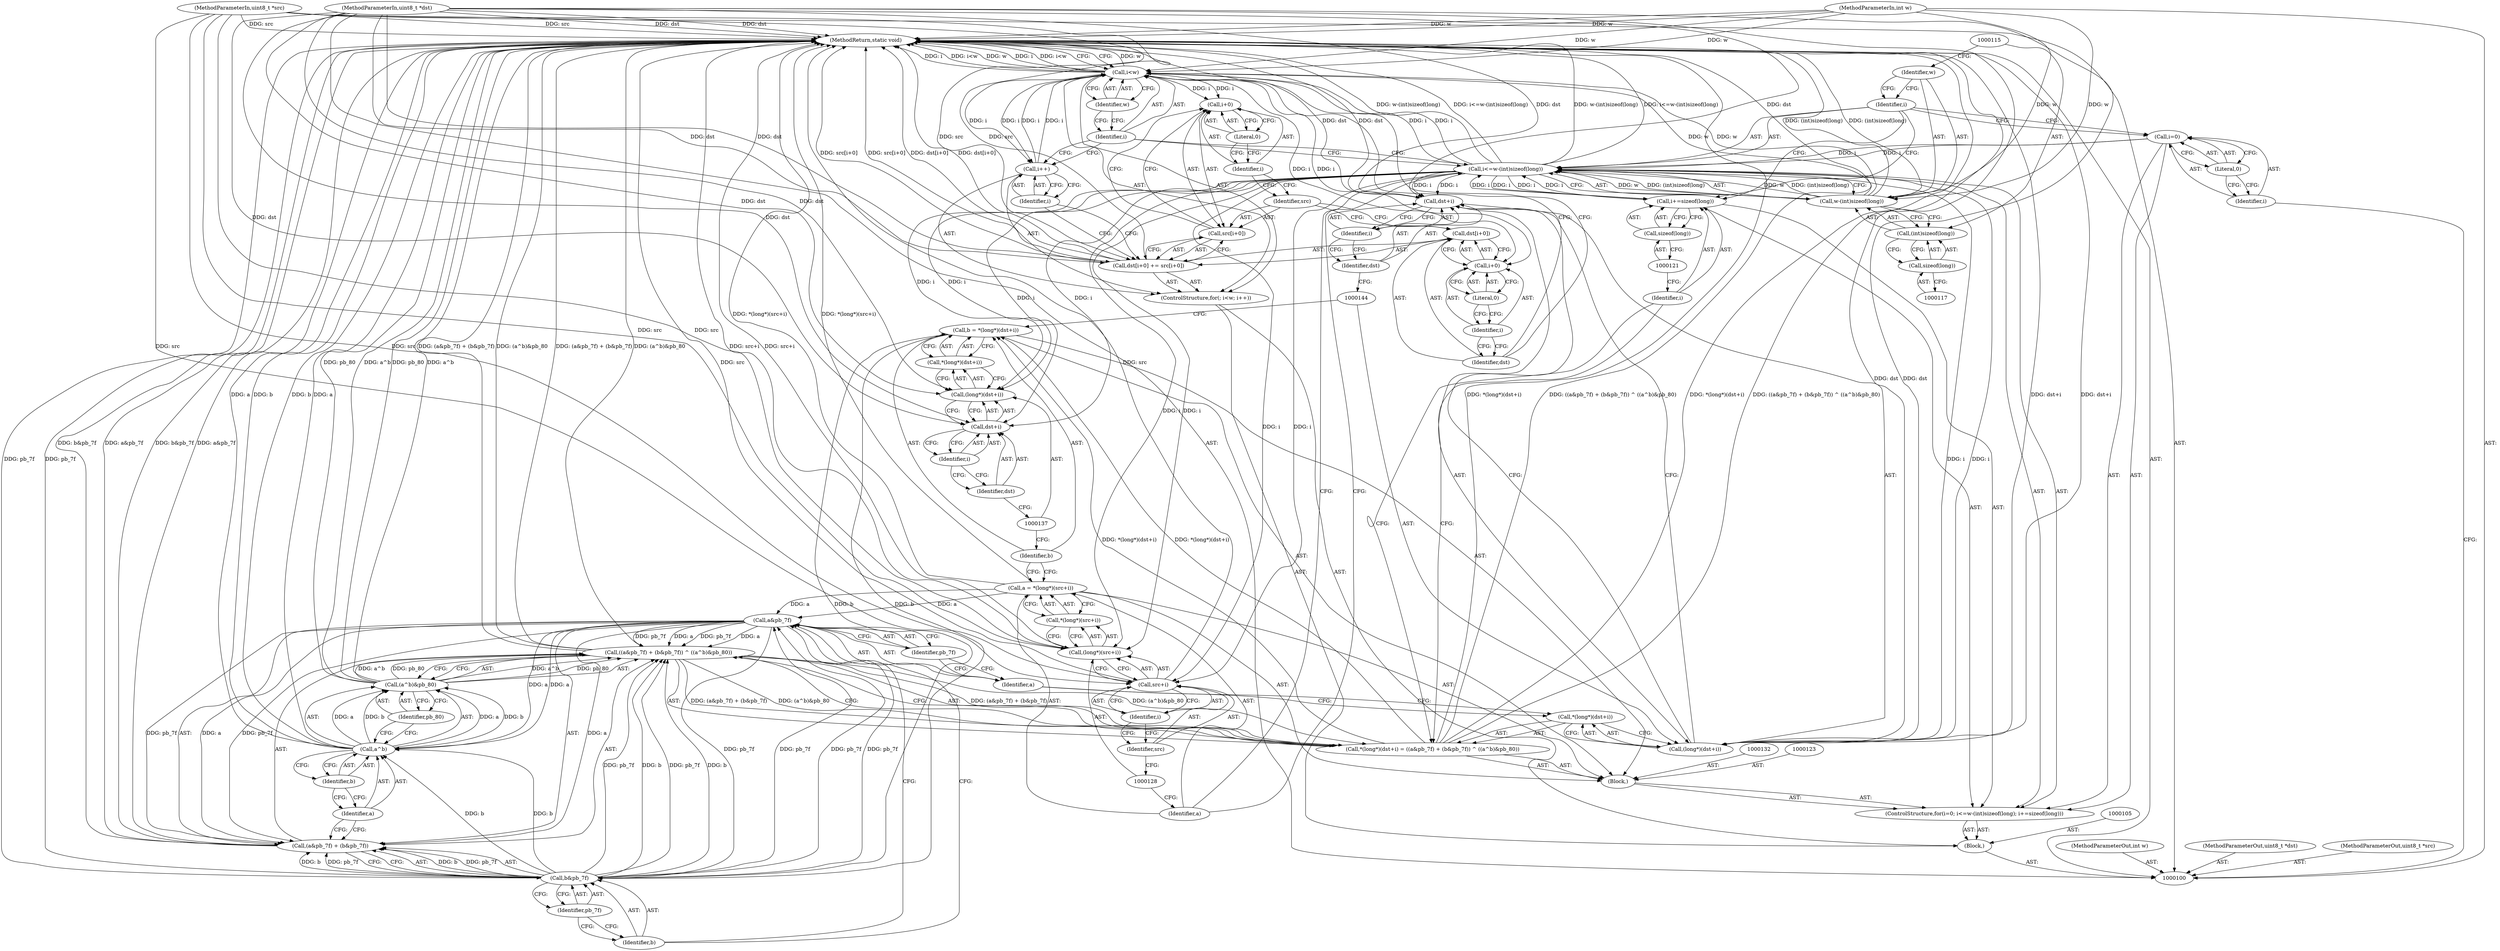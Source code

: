 digraph "0_FFmpeg_454a11a1c9c686c78aa97954306fb63453299760" {
"1000178" [label="(MethodReturn,static void)"];
"1000101" [label="(MethodParameterIn,uint8_t *dst)"];
"1000248" [label="(MethodParameterOut,uint8_t *dst)"];
"1000102" [label="(MethodParameterIn,uint8_t *src)"];
"1000249" [label="(MethodParameterOut,uint8_t *src)"];
"1000103" [label="(MethodParameterIn,int w)"];
"1000250" [label="(MethodParameterOut,int w)"];
"1000104" [label="(Block,)"];
"1000109" [label="(Literal,0)"];
"1000110" [label="(Call,i<=w-(int)sizeof(long))"];
"1000111" [label="(Identifier,i)"];
"1000112" [label="(Call,w-(int)sizeof(long))"];
"1000113" [label="(Identifier,w)"];
"1000114" [label="(Call,(int)sizeof(long))"];
"1000116" [label="(Call,sizeof(long))"];
"1000118" [label="(Call,i+=sizeof(long))"];
"1000119" [label="(Identifier,i)"];
"1000106" [label="(ControlStructure,for(i=0; i<=w-(int)sizeof(long); i+=sizeof(long)))"];
"1000120" [label="(Call,sizeof(long))"];
"1000107" [label="(Call,i=0)"];
"1000108" [label="(Identifier,i)"];
"1000124" [label="(Call,a = *(long*)(src+i))"];
"1000125" [label="(Identifier,a)"];
"1000126" [label="(Call,*(long*)(src+i))"];
"1000127" [label="(Call,(long*)(src+i))"];
"1000129" [label="(Call,src+i)"];
"1000130" [label="(Identifier,src)"];
"1000131" [label="(Identifier,i)"];
"1000133" [label="(Call,b = *(long*)(dst+i))"];
"1000134" [label="(Identifier,b)"];
"1000135" [label="(Call,*(long*)(dst+i))"];
"1000136" [label="(Call,(long*)(dst+i))"];
"1000138" [label="(Call,dst+i)"];
"1000139" [label="(Identifier,dst)"];
"1000140" [label="(Identifier,i)"];
"1000122" [label="(Block,)"];
"1000143" [label="(Call,(long*)(dst+i))"];
"1000145" [label="(Call,dst+i)"];
"1000146" [label="(Identifier,dst)"];
"1000147" [label="(Identifier,i)"];
"1000148" [label="(Call,((a&pb_7f) + (b&pb_7f)) ^ ((a^b)&pb_80))"];
"1000149" [label="(Call,(a&pb_7f) + (b&pb_7f))"];
"1000150" [label="(Call,a&pb_7f)"];
"1000151" [label="(Identifier,a)"];
"1000152" [label="(Identifier,pb_7f)"];
"1000153" [label="(Call,b&pb_7f)"];
"1000154" [label="(Identifier,b)"];
"1000155" [label="(Identifier,pb_7f)"];
"1000156" [label="(Call,(a^b)&pb_80)"];
"1000157" [label="(Call,a^b)"];
"1000158" [label="(Identifier,a)"];
"1000159" [label="(Identifier,b)"];
"1000160" [label="(Identifier,pb_80)"];
"1000141" [label="(Call,*(long*)(dst+i) = ((a&pb_7f) + (b&pb_7f)) ^ ((a^b)&pb_80))"];
"1000142" [label="(Call,*(long*)(dst+i))"];
"1000162" [label="(Call,i<w)"];
"1000163" [label="(Identifier,i)"];
"1000164" [label="(Identifier,w)"];
"1000165" [label="(Call,i++)"];
"1000166" [label="(Identifier,i)"];
"1000161" [label="(ControlStructure,for(; i<w; i++))"];
"1000170" [label="(Call,i+0)"];
"1000171" [label="(Identifier,i)"];
"1000172" [label="(Literal,0)"];
"1000173" [label="(Call,src[i+0])"];
"1000174" [label="(Identifier,src)"];
"1000175" [label="(Call,i+0)"];
"1000176" [label="(Identifier,i)"];
"1000177" [label="(Literal,0)"];
"1000167" [label="(Call,dst[i+0] += src[i+0])"];
"1000168" [label="(Call,dst[i+0])"];
"1000169" [label="(Identifier,dst)"];
"1000178" -> "1000100"  [label="AST: "];
"1000178" -> "1000162"  [label="CFG: "];
"1000157" -> "1000178"  [label="DDG: b"];
"1000157" -> "1000178"  [label="DDG: a"];
"1000141" -> "1000178"  [label="DDG: *(long*)(dst+i)"];
"1000141" -> "1000178"  [label="DDG: ((a&pb_7f) + (b&pb_7f)) ^ ((a^b)&pb_80)"];
"1000156" -> "1000178"  [label="DDG: a^b"];
"1000156" -> "1000178"  [label="DDG: pb_80"];
"1000149" -> "1000178"  [label="DDG: a&pb_7f"];
"1000149" -> "1000178"  [label="DDG: b&pb_7f"];
"1000148" -> "1000178"  [label="DDG: (a^b)&pb_80"];
"1000148" -> "1000178"  [label="DDG: (a&pb_7f) + (b&pb_7f)"];
"1000167" -> "1000178"  [label="DDG: dst[i+0]"];
"1000167" -> "1000178"  [label="DDG: src[i+0]"];
"1000129" -> "1000178"  [label="DDG: src"];
"1000162" -> "1000178"  [label="DDG: w"];
"1000162" -> "1000178"  [label="DDG: i"];
"1000162" -> "1000178"  [label="DDG: i<w"];
"1000124" -> "1000178"  [label="DDG: *(long*)(src+i)"];
"1000112" -> "1000178"  [label="DDG: (int)sizeof(long)"];
"1000127" -> "1000178"  [label="DDG: src+i"];
"1000153" -> "1000178"  [label="DDG: pb_7f"];
"1000103" -> "1000178"  [label="DDG: w"];
"1000102" -> "1000178"  [label="DDG: src"];
"1000110" -> "1000178"  [label="DDG: w-(int)sizeof(long)"];
"1000110" -> "1000178"  [label="DDG: i<=w-(int)sizeof(long)"];
"1000101" -> "1000178"  [label="DDG: dst"];
"1000143" -> "1000178"  [label="DDG: dst+i"];
"1000145" -> "1000178"  [label="DDG: dst"];
"1000101" -> "1000100"  [label="AST: "];
"1000101" -> "1000178"  [label="DDG: dst"];
"1000101" -> "1000136"  [label="DDG: dst"];
"1000101" -> "1000138"  [label="DDG: dst"];
"1000101" -> "1000143"  [label="DDG: dst"];
"1000101" -> "1000145"  [label="DDG: dst"];
"1000101" -> "1000167"  [label="DDG: dst"];
"1000248" -> "1000100"  [label="AST: "];
"1000102" -> "1000100"  [label="AST: "];
"1000102" -> "1000178"  [label="DDG: src"];
"1000102" -> "1000127"  [label="DDG: src"];
"1000102" -> "1000129"  [label="DDG: src"];
"1000102" -> "1000167"  [label="DDG: src"];
"1000249" -> "1000100"  [label="AST: "];
"1000103" -> "1000100"  [label="AST: "];
"1000103" -> "1000178"  [label="DDG: w"];
"1000103" -> "1000112"  [label="DDG: w"];
"1000103" -> "1000162"  [label="DDG: w"];
"1000250" -> "1000100"  [label="AST: "];
"1000104" -> "1000100"  [label="AST: "];
"1000105" -> "1000104"  [label="AST: "];
"1000106" -> "1000104"  [label="AST: "];
"1000161" -> "1000104"  [label="AST: "];
"1000109" -> "1000107"  [label="AST: "];
"1000109" -> "1000108"  [label="CFG: "];
"1000107" -> "1000109"  [label="CFG: "];
"1000110" -> "1000106"  [label="AST: "];
"1000110" -> "1000112"  [label="CFG: "];
"1000111" -> "1000110"  [label="AST: "];
"1000112" -> "1000110"  [label="AST: "];
"1000125" -> "1000110"  [label="CFG: "];
"1000163" -> "1000110"  [label="CFG: "];
"1000110" -> "1000178"  [label="DDG: w-(int)sizeof(long)"];
"1000110" -> "1000178"  [label="DDG: i<=w-(int)sizeof(long)"];
"1000107" -> "1000110"  [label="DDG: i"];
"1000118" -> "1000110"  [label="DDG: i"];
"1000112" -> "1000110"  [label="DDG: w"];
"1000112" -> "1000110"  [label="DDG: (int)sizeof(long)"];
"1000110" -> "1000118"  [label="DDG: i"];
"1000110" -> "1000127"  [label="DDG: i"];
"1000110" -> "1000129"  [label="DDG: i"];
"1000110" -> "1000136"  [label="DDG: i"];
"1000110" -> "1000138"  [label="DDG: i"];
"1000110" -> "1000143"  [label="DDG: i"];
"1000110" -> "1000145"  [label="DDG: i"];
"1000110" -> "1000162"  [label="DDG: i"];
"1000111" -> "1000110"  [label="AST: "];
"1000111" -> "1000107"  [label="CFG: "];
"1000111" -> "1000118"  [label="CFG: "];
"1000113" -> "1000111"  [label="CFG: "];
"1000112" -> "1000110"  [label="AST: "];
"1000112" -> "1000114"  [label="CFG: "];
"1000113" -> "1000112"  [label="AST: "];
"1000114" -> "1000112"  [label="AST: "];
"1000110" -> "1000112"  [label="CFG: "];
"1000112" -> "1000178"  [label="DDG: (int)sizeof(long)"];
"1000112" -> "1000110"  [label="DDG: w"];
"1000112" -> "1000110"  [label="DDG: (int)sizeof(long)"];
"1000103" -> "1000112"  [label="DDG: w"];
"1000112" -> "1000162"  [label="DDG: w"];
"1000113" -> "1000112"  [label="AST: "];
"1000113" -> "1000111"  [label="CFG: "];
"1000115" -> "1000113"  [label="CFG: "];
"1000114" -> "1000112"  [label="AST: "];
"1000114" -> "1000116"  [label="CFG: "];
"1000115" -> "1000114"  [label="AST: "];
"1000116" -> "1000114"  [label="AST: "];
"1000112" -> "1000114"  [label="CFG: "];
"1000116" -> "1000114"  [label="AST: "];
"1000116" -> "1000117"  [label="CFG: "];
"1000117" -> "1000116"  [label="AST: "];
"1000114" -> "1000116"  [label="CFG: "];
"1000118" -> "1000106"  [label="AST: "];
"1000118" -> "1000120"  [label="CFG: "];
"1000119" -> "1000118"  [label="AST: "];
"1000120" -> "1000118"  [label="AST: "];
"1000111" -> "1000118"  [label="CFG: "];
"1000118" -> "1000110"  [label="DDG: i"];
"1000110" -> "1000118"  [label="DDG: i"];
"1000119" -> "1000118"  [label="AST: "];
"1000119" -> "1000141"  [label="CFG: "];
"1000121" -> "1000119"  [label="CFG: "];
"1000106" -> "1000104"  [label="AST: "];
"1000107" -> "1000106"  [label="AST: "];
"1000110" -> "1000106"  [label="AST: "];
"1000118" -> "1000106"  [label="AST: "];
"1000122" -> "1000106"  [label="AST: "];
"1000120" -> "1000118"  [label="AST: "];
"1000120" -> "1000121"  [label="CFG: "];
"1000121" -> "1000120"  [label="AST: "];
"1000118" -> "1000120"  [label="CFG: "];
"1000107" -> "1000106"  [label="AST: "];
"1000107" -> "1000109"  [label="CFG: "];
"1000108" -> "1000107"  [label="AST: "];
"1000109" -> "1000107"  [label="AST: "];
"1000111" -> "1000107"  [label="CFG: "];
"1000107" -> "1000110"  [label="DDG: i"];
"1000108" -> "1000107"  [label="AST: "];
"1000108" -> "1000100"  [label="CFG: "];
"1000109" -> "1000108"  [label="CFG: "];
"1000124" -> "1000122"  [label="AST: "];
"1000124" -> "1000126"  [label="CFG: "];
"1000125" -> "1000124"  [label="AST: "];
"1000126" -> "1000124"  [label="AST: "];
"1000134" -> "1000124"  [label="CFG: "];
"1000124" -> "1000178"  [label="DDG: *(long*)(src+i)"];
"1000124" -> "1000150"  [label="DDG: a"];
"1000125" -> "1000124"  [label="AST: "];
"1000125" -> "1000110"  [label="CFG: "];
"1000128" -> "1000125"  [label="CFG: "];
"1000126" -> "1000124"  [label="AST: "];
"1000126" -> "1000127"  [label="CFG: "];
"1000127" -> "1000126"  [label="AST: "];
"1000124" -> "1000126"  [label="CFG: "];
"1000127" -> "1000126"  [label="AST: "];
"1000127" -> "1000129"  [label="CFG: "];
"1000128" -> "1000127"  [label="AST: "];
"1000129" -> "1000127"  [label="AST: "];
"1000126" -> "1000127"  [label="CFG: "];
"1000127" -> "1000178"  [label="DDG: src+i"];
"1000102" -> "1000127"  [label="DDG: src"];
"1000110" -> "1000127"  [label="DDG: i"];
"1000129" -> "1000127"  [label="AST: "];
"1000129" -> "1000131"  [label="CFG: "];
"1000130" -> "1000129"  [label="AST: "];
"1000131" -> "1000129"  [label="AST: "];
"1000127" -> "1000129"  [label="CFG: "];
"1000129" -> "1000178"  [label="DDG: src"];
"1000102" -> "1000129"  [label="DDG: src"];
"1000110" -> "1000129"  [label="DDG: i"];
"1000130" -> "1000129"  [label="AST: "];
"1000130" -> "1000128"  [label="CFG: "];
"1000131" -> "1000130"  [label="CFG: "];
"1000131" -> "1000129"  [label="AST: "];
"1000131" -> "1000130"  [label="CFG: "];
"1000129" -> "1000131"  [label="CFG: "];
"1000133" -> "1000122"  [label="AST: "];
"1000133" -> "1000135"  [label="CFG: "];
"1000134" -> "1000133"  [label="AST: "];
"1000135" -> "1000133"  [label="AST: "];
"1000144" -> "1000133"  [label="CFG: "];
"1000141" -> "1000133"  [label="DDG: *(long*)(dst+i)"];
"1000133" -> "1000153"  [label="DDG: b"];
"1000134" -> "1000133"  [label="AST: "];
"1000134" -> "1000124"  [label="CFG: "];
"1000137" -> "1000134"  [label="CFG: "];
"1000135" -> "1000133"  [label="AST: "];
"1000135" -> "1000136"  [label="CFG: "];
"1000136" -> "1000135"  [label="AST: "];
"1000133" -> "1000135"  [label="CFG: "];
"1000136" -> "1000135"  [label="AST: "];
"1000136" -> "1000138"  [label="CFG: "];
"1000137" -> "1000136"  [label="AST: "];
"1000138" -> "1000136"  [label="AST: "];
"1000135" -> "1000136"  [label="CFG: "];
"1000101" -> "1000136"  [label="DDG: dst"];
"1000110" -> "1000136"  [label="DDG: i"];
"1000138" -> "1000136"  [label="AST: "];
"1000138" -> "1000140"  [label="CFG: "];
"1000139" -> "1000138"  [label="AST: "];
"1000140" -> "1000138"  [label="AST: "];
"1000136" -> "1000138"  [label="CFG: "];
"1000101" -> "1000138"  [label="DDG: dst"];
"1000110" -> "1000138"  [label="DDG: i"];
"1000139" -> "1000138"  [label="AST: "];
"1000139" -> "1000137"  [label="CFG: "];
"1000140" -> "1000139"  [label="CFG: "];
"1000140" -> "1000138"  [label="AST: "];
"1000140" -> "1000139"  [label="CFG: "];
"1000138" -> "1000140"  [label="CFG: "];
"1000122" -> "1000106"  [label="AST: "];
"1000123" -> "1000122"  [label="AST: "];
"1000124" -> "1000122"  [label="AST: "];
"1000132" -> "1000122"  [label="AST: "];
"1000133" -> "1000122"  [label="AST: "];
"1000141" -> "1000122"  [label="AST: "];
"1000143" -> "1000142"  [label="AST: "];
"1000143" -> "1000145"  [label="CFG: "];
"1000144" -> "1000143"  [label="AST: "];
"1000145" -> "1000143"  [label="AST: "];
"1000142" -> "1000143"  [label="CFG: "];
"1000143" -> "1000178"  [label="DDG: dst+i"];
"1000101" -> "1000143"  [label="DDG: dst"];
"1000110" -> "1000143"  [label="DDG: i"];
"1000145" -> "1000143"  [label="AST: "];
"1000145" -> "1000147"  [label="CFG: "];
"1000146" -> "1000145"  [label="AST: "];
"1000147" -> "1000145"  [label="AST: "];
"1000143" -> "1000145"  [label="CFG: "];
"1000145" -> "1000178"  [label="DDG: dst"];
"1000101" -> "1000145"  [label="DDG: dst"];
"1000110" -> "1000145"  [label="DDG: i"];
"1000146" -> "1000145"  [label="AST: "];
"1000146" -> "1000144"  [label="CFG: "];
"1000147" -> "1000146"  [label="CFG: "];
"1000147" -> "1000145"  [label="AST: "];
"1000147" -> "1000146"  [label="CFG: "];
"1000145" -> "1000147"  [label="CFG: "];
"1000148" -> "1000141"  [label="AST: "];
"1000148" -> "1000156"  [label="CFG: "];
"1000149" -> "1000148"  [label="AST: "];
"1000156" -> "1000148"  [label="AST: "];
"1000141" -> "1000148"  [label="CFG: "];
"1000148" -> "1000178"  [label="DDG: (a^b)&pb_80"];
"1000148" -> "1000178"  [label="DDG: (a&pb_7f) + (b&pb_7f)"];
"1000148" -> "1000141"  [label="DDG: (a&pb_7f) + (b&pb_7f)"];
"1000148" -> "1000141"  [label="DDG: (a^b)&pb_80"];
"1000150" -> "1000148"  [label="DDG: a"];
"1000150" -> "1000148"  [label="DDG: pb_7f"];
"1000153" -> "1000148"  [label="DDG: b"];
"1000153" -> "1000148"  [label="DDG: pb_7f"];
"1000156" -> "1000148"  [label="DDG: a^b"];
"1000156" -> "1000148"  [label="DDG: pb_80"];
"1000149" -> "1000148"  [label="AST: "];
"1000149" -> "1000153"  [label="CFG: "];
"1000150" -> "1000149"  [label="AST: "];
"1000153" -> "1000149"  [label="AST: "];
"1000158" -> "1000149"  [label="CFG: "];
"1000149" -> "1000178"  [label="DDG: a&pb_7f"];
"1000149" -> "1000178"  [label="DDG: b&pb_7f"];
"1000150" -> "1000149"  [label="DDG: a"];
"1000150" -> "1000149"  [label="DDG: pb_7f"];
"1000153" -> "1000149"  [label="DDG: b"];
"1000153" -> "1000149"  [label="DDG: pb_7f"];
"1000150" -> "1000149"  [label="AST: "];
"1000150" -> "1000152"  [label="CFG: "];
"1000151" -> "1000150"  [label="AST: "];
"1000152" -> "1000150"  [label="AST: "];
"1000154" -> "1000150"  [label="CFG: "];
"1000150" -> "1000148"  [label="DDG: a"];
"1000150" -> "1000148"  [label="DDG: pb_7f"];
"1000150" -> "1000149"  [label="DDG: a"];
"1000150" -> "1000149"  [label="DDG: pb_7f"];
"1000124" -> "1000150"  [label="DDG: a"];
"1000153" -> "1000150"  [label="DDG: pb_7f"];
"1000150" -> "1000153"  [label="DDG: pb_7f"];
"1000150" -> "1000157"  [label="DDG: a"];
"1000151" -> "1000150"  [label="AST: "];
"1000151" -> "1000142"  [label="CFG: "];
"1000152" -> "1000151"  [label="CFG: "];
"1000152" -> "1000150"  [label="AST: "];
"1000152" -> "1000151"  [label="CFG: "];
"1000150" -> "1000152"  [label="CFG: "];
"1000153" -> "1000149"  [label="AST: "];
"1000153" -> "1000155"  [label="CFG: "];
"1000154" -> "1000153"  [label="AST: "];
"1000155" -> "1000153"  [label="AST: "];
"1000149" -> "1000153"  [label="CFG: "];
"1000153" -> "1000178"  [label="DDG: pb_7f"];
"1000153" -> "1000148"  [label="DDG: b"];
"1000153" -> "1000148"  [label="DDG: pb_7f"];
"1000153" -> "1000150"  [label="DDG: pb_7f"];
"1000153" -> "1000149"  [label="DDG: b"];
"1000153" -> "1000149"  [label="DDG: pb_7f"];
"1000133" -> "1000153"  [label="DDG: b"];
"1000150" -> "1000153"  [label="DDG: pb_7f"];
"1000153" -> "1000157"  [label="DDG: b"];
"1000154" -> "1000153"  [label="AST: "];
"1000154" -> "1000150"  [label="CFG: "];
"1000155" -> "1000154"  [label="CFG: "];
"1000155" -> "1000153"  [label="AST: "];
"1000155" -> "1000154"  [label="CFG: "];
"1000153" -> "1000155"  [label="CFG: "];
"1000156" -> "1000148"  [label="AST: "];
"1000156" -> "1000160"  [label="CFG: "];
"1000157" -> "1000156"  [label="AST: "];
"1000160" -> "1000156"  [label="AST: "];
"1000148" -> "1000156"  [label="CFG: "];
"1000156" -> "1000178"  [label="DDG: a^b"];
"1000156" -> "1000178"  [label="DDG: pb_80"];
"1000156" -> "1000148"  [label="DDG: a^b"];
"1000156" -> "1000148"  [label="DDG: pb_80"];
"1000157" -> "1000156"  [label="DDG: a"];
"1000157" -> "1000156"  [label="DDG: b"];
"1000157" -> "1000156"  [label="AST: "];
"1000157" -> "1000159"  [label="CFG: "];
"1000158" -> "1000157"  [label="AST: "];
"1000159" -> "1000157"  [label="AST: "];
"1000160" -> "1000157"  [label="CFG: "];
"1000157" -> "1000178"  [label="DDG: b"];
"1000157" -> "1000178"  [label="DDG: a"];
"1000157" -> "1000156"  [label="DDG: a"];
"1000157" -> "1000156"  [label="DDG: b"];
"1000150" -> "1000157"  [label="DDG: a"];
"1000153" -> "1000157"  [label="DDG: b"];
"1000158" -> "1000157"  [label="AST: "];
"1000158" -> "1000149"  [label="CFG: "];
"1000159" -> "1000158"  [label="CFG: "];
"1000159" -> "1000157"  [label="AST: "];
"1000159" -> "1000158"  [label="CFG: "];
"1000157" -> "1000159"  [label="CFG: "];
"1000160" -> "1000156"  [label="AST: "];
"1000160" -> "1000157"  [label="CFG: "];
"1000156" -> "1000160"  [label="CFG: "];
"1000141" -> "1000122"  [label="AST: "];
"1000141" -> "1000148"  [label="CFG: "];
"1000142" -> "1000141"  [label="AST: "];
"1000148" -> "1000141"  [label="AST: "];
"1000119" -> "1000141"  [label="CFG: "];
"1000141" -> "1000178"  [label="DDG: *(long*)(dst+i)"];
"1000141" -> "1000178"  [label="DDG: ((a&pb_7f) + (b&pb_7f)) ^ ((a^b)&pb_80)"];
"1000141" -> "1000133"  [label="DDG: *(long*)(dst+i)"];
"1000148" -> "1000141"  [label="DDG: (a&pb_7f) + (b&pb_7f)"];
"1000148" -> "1000141"  [label="DDG: (a^b)&pb_80"];
"1000142" -> "1000141"  [label="AST: "];
"1000142" -> "1000143"  [label="CFG: "];
"1000143" -> "1000142"  [label="AST: "];
"1000151" -> "1000142"  [label="CFG: "];
"1000162" -> "1000161"  [label="AST: "];
"1000162" -> "1000164"  [label="CFG: "];
"1000163" -> "1000162"  [label="AST: "];
"1000164" -> "1000162"  [label="AST: "];
"1000169" -> "1000162"  [label="CFG: "];
"1000178" -> "1000162"  [label="CFG: "];
"1000162" -> "1000178"  [label="DDG: w"];
"1000162" -> "1000178"  [label="DDG: i"];
"1000162" -> "1000178"  [label="DDG: i<w"];
"1000165" -> "1000162"  [label="DDG: i"];
"1000110" -> "1000162"  [label="DDG: i"];
"1000112" -> "1000162"  [label="DDG: w"];
"1000103" -> "1000162"  [label="DDG: w"];
"1000162" -> "1000165"  [label="DDG: i"];
"1000162" -> "1000170"  [label="DDG: i"];
"1000162" -> "1000175"  [label="DDG: i"];
"1000163" -> "1000162"  [label="AST: "];
"1000163" -> "1000165"  [label="CFG: "];
"1000163" -> "1000110"  [label="CFG: "];
"1000164" -> "1000163"  [label="CFG: "];
"1000164" -> "1000162"  [label="AST: "];
"1000164" -> "1000163"  [label="CFG: "];
"1000162" -> "1000164"  [label="CFG: "];
"1000165" -> "1000161"  [label="AST: "];
"1000165" -> "1000166"  [label="CFG: "];
"1000166" -> "1000165"  [label="AST: "];
"1000163" -> "1000165"  [label="CFG: "];
"1000165" -> "1000162"  [label="DDG: i"];
"1000162" -> "1000165"  [label="DDG: i"];
"1000166" -> "1000165"  [label="AST: "];
"1000166" -> "1000167"  [label="CFG: "];
"1000165" -> "1000166"  [label="CFG: "];
"1000161" -> "1000104"  [label="AST: "];
"1000162" -> "1000161"  [label="AST: "];
"1000165" -> "1000161"  [label="AST: "];
"1000167" -> "1000161"  [label="AST: "];
"1000170" -> "1000168"  [label="AST: "];
"1000170" -> "1000172"  [label="CFG: "];
"1000171" -> "1000170"  [label="AST: "];
"1000172" -> "1000170"  [label="AST: "];
"1000168" -> "1000170"  [label="CFG: "];
"1000162" -> "1000170"  [label="DDG: i"];
"1000171" -> "1000170"  [label="AST: "];
"1000171" -> "1000169"  [label="CFG: "];
"1000172" -> "1000171"  [label="CFG: "];
"1000172" -> "1000170"  [label="AST: "];
"1000172" -> "1000171"  [label="CFG: "];
"1000170" -> "1000172"  [label="CFG: "];
"1000173" -> "1000167"  [label="AST: "];
"1000173" -> "1000175"  [label="CFG: "];
"1000174" -> "1000173"  [label="AST: "];
"1000175" -> "1000173"  [label="AST: "];
"1000167" -> "1000173"  [label="CFG: "];
"1000174" -> "1000173"  [label="AST: "];
"1000174" -> "1000168"  [label="CFG: "];
"1000176" -> "1000174"  [label="CFG: "];
"1000175" -> "1000173"  [label="AST: "];
"1000175" -> "1000177"  [label="CFG: "];
"1000176" -> "1000175"  [label="AST: "];
"1000177" -> "1000175"  [label="AST: "];
"1000173" -> "1000175"  [label="CFG: "];
"1000162" -> "1000175"  [label="DDG: i"];
"1000176" -> "1000175"  [label="AST: "];
"1000176" -> "1000174"  [label="CFG: "];
"1000177" -> "1000176"  [label="CFG: "];
"1000177" -> "1000175"  [label="AST: "];
"1000177" -> "1000176"  [label="CFG: "];
"1000175" -> "1000177"  [label="CFG: "];
"1000167" -> "1000161"  [label="AST: "];
"1000167" -> "1000173"  [label="CFG: "];
"1000168" -> "1000167"  [label="AST: "];
"1000173" -> "1000167"  [label="AST: "];
"1000166" -> "1000167"  [label="CFG: "];
"1000167" -> "1000178"  [label="DDG: dst[i+0]"];
"1000167" -> "1000178"  [label="DDG: src[i+0]"];
"1000102" -> "1000167"  [label="DDG: src"];
"1000101" -> "1000167"  [label="DDG: dst"];
"1000168" -> "1000167"  [label="AST: "];
"1000168" -> "1000170"  [label="CFG: "];
"1000169" -> "1000168"  [label="AST: "];
"1000170" -> "1000168"  [label="AST: "];
"1000174" -> "1000168"  [label="CFG: "];
"1000169" -> "1000168"  [label="AST: "];
"1000169" -> "1000162"  [label="CFG: "];
"1000171" -> "1000169"  [label="CFG: "];
}
